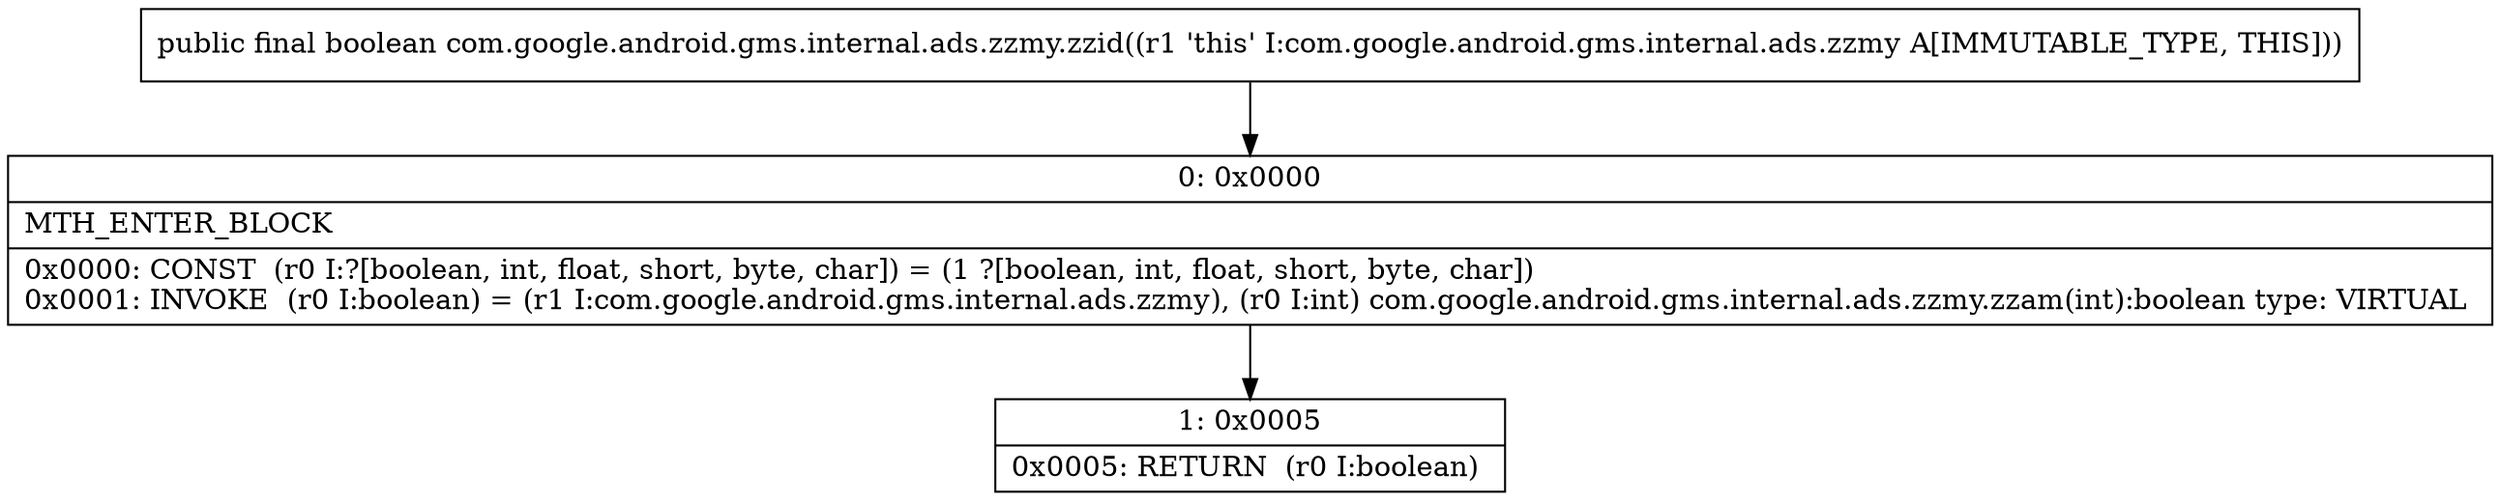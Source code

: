 digraph "CFG forcom.google.android.gms.internal.ads.zzmy.zzid()Z" {
Node_0 [shape=record,label="{0\:\ 0x0000|MTH_ENTER_BLOCK\l|0x0000: CONST  (r0 I:?[boolean, int, float, short, byte, char]) = (1 ?[boolean, int, float, short, byte, char]) \l0x0001: INVOKE  (r0 I:boolean) = (r1 I:com.google.android.gms.internal.ads.zzmy), (r0 I:int) com.google.android.gms.internal.ads.zzmy.zzam(int):boolean type: VIRTUAL \l}"];
Node_1 [shape=record,label="{1\:\ 0x0005|0x0005: RETURN  (r0 I:boolean) \l}"];
MethodNode[shape=record,label="{public final boolean com.google.android.gms.internal.ads.zzmy.zzid((r1 'this' I:com.google.android.gms.internal.ads.zzmy A[IMMUTABLE_TYPE, THIS])) }"];
MethodNode -> Node_0;
Node_0 -> Node_1;
}

